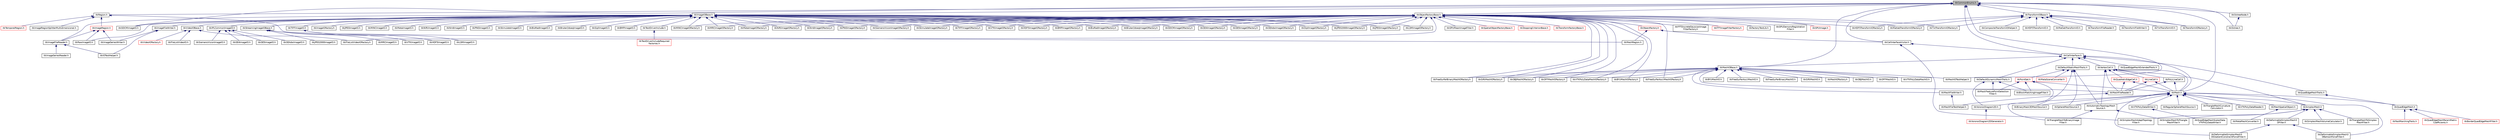 digraph "itkCommonEnums.h"
{
 // LATEX_PDF_SIZE
  edge [fontname="Helvetica",fontsize="10",labelfontname="Helvetica",labelfontsize="10"];
  node [fontname="Helvetica",fontsize="10",shape=record];
  Node1 [label="itkCommonEnums.h",height=0.2,width=0.4,color="black", fillcolor="grey75", style="filled", fontcolor="black",tooltip=" "];
  Node1 -> Node2 [dir="back",color="midnightblue",fontsize="10",style="solid",fontname="Helvetica"];
  Node2 [label="itkCellInterface.h",height=0.2,width=0.4,color="black", fillcolor="white", style="filled",URL="$itkCellInterface_8h.html",tooltip=" "];
  Node2 -> Node3 [dir="back",color="midnightblue",fontsize="10",style="solid",fontname="Helvetica"];
  Node3 [label="itkDefaultDynamicMeshTraits.h",height=0.2,width=0.4,color="black", fillcolor="white", style="filled",URL="$itkDefaultDynamicMeshTraits_8h.html",tooltip=" "];
  Node3 -> Node4 [dir="back",color="midnightblue",fontsize="10",style="solid",fontname="Helvetica"];
  Node4 [label="itkBlockMatchingImageFilter.h",height=0.2,width=0.4,color="black", fillcolor="white", style="filled",URL="$itkBlockMatchingImageFilter_8h.html",tooltip=" "];
  Node3 -> Node5 [dir="back",color="midnightblue",fontsize="10",style="solid",fontname="Helvetica"];
  Node5 [label="itkMaskFeaturePointSelection\lFilter.h",height=0.2,width=0.4,color="black", fillcolor="white", style="filled",URL="$itkMaskFeaturePointSelectionFilter_8h.html",tooltip=" "];
  Node3 -> Node6 [dir="back",color="midnightblue",fontsize="10",style="solid",fontname="Helvetica"];
  Node6 [label="itkVoronoiDiagram2D.h",height=0.2,width=0.4,color="black", fillcolor="white", style="filled",URL="$itkVoronoiDiagram2D_8h.html",tooltip=" "];
  Node6 -> Node7 [dir="back",color="midnightblue",fontsize="10",style="solid",fontname="Helvetica"];
  Node7 [label="itkVoronoiDiagram2DGenerator.h",height=0.2,width=0.4,color="red", fillcolor="white", style="filled",URL="$itkVoronoiDiagram2DGenerator_8h.html",tooltip=" "];
  Node2 -> Node12 [dir="back",color="midnightblue",fontsize="10",style="solid",fontname="Helvetica"];
  Node12 [label="itkDefaultStaticMeshTraits.h",height=0.2,width=0.4,color="black", fillcolor="white", style="filled",URL="$itkDefaultStaticMeshTraits_8h.html",tooltip=" "];
  Node12 -> Node13 [dir="back",color="midnightblue",fontsize="10",style="solid",fontname="Helvetica"];
  Node13 [label="itkAutomaticTopologyMesh\lSource.h",height=0.2,width=0.4,color="black", fillcolor="white", style="filled",URL="$itkAutomaticTopologyMeshSource_8h.html",tooltip=" "];
  Node13 -> Node14 [dir="back",color="midnightblue",fontsize="10",style="solid",fontname="Helvetica"];
  Node14 [label="itkSimplexMeshToTriangle\lMeshFilter.h",height=0.2,width=0.4,color="black", fillcolor="white", style="filled",URL="$itkSimplexMeshToTriangleMeshFilter_8h.html",tooltip=" "];
  Node13 -> Node15 [dir="back",color="midnightblue",fontsize="10",style="solid",fontname="Helvetica"];
  Node15 [label="itkTriangleMeshToBinaryImage\lFilter.h",height=0.2,width=0.4,color="black", fillcolor="white", style="filled",URL="$itkTriangleMeshToBinaryImageFilter_8h.html",tooltip=" "];
  Node12 -> Node16 [dir="back",color="midnightblue",fontsize="10",style="solid",fontname="Helvetica"];
  Node16 [label="itkBinaryMask3DMeshSource.h",height=0.2,width=0.4,color="black", fillcolor="white", style="filled",URL="$itkBinaryMask3DMeshSource_8h.html",tooltip=" "];
  Node12 -> Node17 [dir="back",color="midnightblue",fontsize="10",style="solid",fontname="Helvetica"];
  Node17 [label="itkMetaSceneConverter.h",height=0.2,width=0.4,color="red", fillcolor="white", style="filled",URL="$itkMetaSceneConverter_8h.html",tooltip=" "];
  Node12 -> Node20 [dir="back",color="midnightblue",fontsize="10",style="solid",fontname="Helvetica"];
  Node20 [label="itkPointSet.h",height=0.2,width=0.4,color="red", fillcolor="white", style="filled",URL="$itkPointSet_8h.html",tooltip=" "];
  Node20 -> Node4 [dir="back",color="midnightblue",fontsize="10",style="solid",fontname="Helvetica"];
  Node20 -> Node5 [dir="back",color="midnightblue",fontsize="10",style="solid",fontname="Helvetica"];
  Node20 -> Node51 [dir="back",color="midnightblue",fontsize="10",style="solid",fontname="Helvetica"];
  Node51 [label="itkMesh.h",height=0.2,width=0.4,color="black", fillcolor="white", style="filled",URL="$itkMesh_8h.html",tooltip=" "];
  Node51 -> Node13 [dir="back",color="midnightblue",fontsize="10",style="solid",fontname="Helvetica"];
  Node51 -> Node16 [dir="back",color="midnightblue",fontsize="10",style="solid",fontname="Helvetica"];
  Node51 -> Node52 [dir="back",color="midnightblue",fontsize="10",style="solid",fontname="Helvetica"];
  Node52 [label="itkDeformableSimplexMesh3\lDBalloonForceFilter.h",height=0.2,width=0.4,color="black", fillcolor="white", style="filled",URL="$itkDeformableSimplexMesh3DBalloonForceFilter_8h.html",tooltip=" "];
  Node51 -> Node53 [dir="back",color="midnightblue",fontsize="10",style="solid",fontname="Helvetica"];
  Node53 [label="itkDeformableSimplexMesh3\lDGradientConstraintForceFilter.h",height=0.2,width=0.4,color="black", fillcolor="white", style="filled",URL="$itkDeformableSimplexMesh3DGradientConstraintForceFilter_8h.html",tooltip=" "];
  Node51 -> Node54 [dir="back",color="midnightblue",fontsize="10",style="solid",fontname="Helvetica"];
  Node54 [label="itkMeshSpatialObject.h",height=0.2,width=0.4,color="black", fillcolor="white", style="filled",URL="$itkMeshSpatialObject_8h.html",tooltip=" "];
  Node54 -> Node55 [dir="back",color="midnightblue",fontsize="10",style="solid",fontname="Helvetica"];
  Node55 [label="itkMetaMeshConverter.h",height=0.2,width=0.4,color="black", fillcolor="white", style="filled",URL="$itkMetaMeshConverter_8h.html",tooltip=" "];
  Node51 -> Node56 [dir="back",color="midnightblue",fontsize="10",style="solid",fontname="Helvetica"];
  Node56 [label="itkQuadEdgeMesh.h",height=0.2,width=0.4,color="black", fillcolor="white", style="filled",URL="$itkQuadEdgeMesh_8h.html",tooltip=" "];
  Node56 -> Node57 [dir="back",color="midnightblue",fontsize="10",style="solid",fontname="Helvetica"];
  Node57 [label="itkBorderQuadEdgeMeshFilter.h",height=0.2,width=0.4,color="red", fillcolor="white", style="filled",URL="$itkBorderQuadEdgeMeshFilter_8h.html",tooltip=" "];
  Node56 -> Node59 [dir="back",color="midnightblue",fontsize="10",style="solid",fontname="Helvetica"];
  Node59 [label="itkFastMarchingTraits.h",height=0.2,width=0.4,color="red", fillcolor="white", style="filled",URL="$itkFastMarchingTraits_8h.html",tooltip=" "];
  Node56 -> Node70 [dir="back",color="midnightblue",fontsize="10",style="solid",fontname="Helvetica"];
  Node70 [label="itkQuadEdgeMeshParamMatrix\lCoefficients.h",height=0.2,width=0.4,color="red", fillcolor="white", style="filled",URL="$itkQuadEdgeMeshParamMatrixCoefficients_8h.html",tooltip=" "];
  Node51 -> Node79 [dir="back",color="midnightblue",fontsize="10",style="solid",fontname="Helvetica"];
  Node79 [label="itkRegularSphereMeshSource.h",height=0.2,width=0.4,color="black", fillcolor="white", style="filled",URL="$itkRegularSphereMeshSource_8h.html",tooltip=" "];
  Node51 -> Node80 [dir="back",color="midnightblue",fontsize="10",style="solid",fontname="Helvetica"];
  Node80 [label="itkSimplexMesh.h",height=0.2,width=0.4,color="black", fillcolor="white", style="filled",URL="$itkSimplexMesh_8h.html",tooltip=" "];
  Node80 -> Node81 [dir="back",color="midnightblue",fontsize="10",style="solid",fontname="Helvetica"];
  Node81 [label="itkDeformableSimplexMesh3\lDFilter.h",height=0.2,width=0.4,color="black", fillcolor="white", style="filled",URL="$itkDeformableSimplexMesh3DFilter_8h.html",tooltip=" "];
  Node81 -> Node52 [dir="back",color="midnightblue",fontsize="10",style="solid",fontname="Helvetica"];
  Node81 -> Node53 [dir="back",color="midnightblue",fontsize="10",style="solid",fontname="Helvetica"];
  Node80 -> Node82 [dir="back",color="midnightblue",fontsize="10",style="solid",fontname="Helvetica"];
  Node82 [label="itkSimplexMeshAdaptTopology\lFilter.h",height=0.2,width=0.4,color="black", fillcolor="white", style="filled",URL="$itkSimplexMeshAdaptTopologyFilter_8h.html",tooltip=" "];
  Node80 -> Node14 [dir="back",color="midnightblue",fontsize="10",style="solid",fontname="Helvetica"];
  Node80 -> Node83 [dir="back",color="midnightblue",fontsize="10",style="solid",fontname="Helvetica"];
  Node83 [label="itkSimplexMeshVolumeCalculator.h",height=0.2,width=0.4,color="black", fillcolor="white", style="filled",URL="$itkSimplexMeshVolumeCalculator_8h.html",tooltip=" "];
  Node80 -> Node84 [dir="back",color="midnightblue",fontsize="10",style="solid",fontname="Helvetica"];
  Node84 [label="itkTriangleMeshToSimplex\lMeshFilter.h",height=0.2,width=0.4,color="black", fillcolor="white", style="filled",URL="$itkTriangleMeshToSimplexMeshFilter_8h.html",tooltip=" "];
  Node51 -> Node85 [dir="back",color="midnightblue",fontsize="10",style="solid",fontname="Helvetica"];
  Node85 [label="itkSphereMeshSource.h",height=0.2,width=0.4,color="black", fillcolor="white", style="filled",URL="$itkSphereMeshSource_8h.html",tooltip=" "];
  Node51 -> Node86 [dir="back",color="midnightblue",fontsize="10",style="solid",fontname="Helvetica"];
  Node86 [label="itkTriangleMeshCurvature\lCalculator.h",height=0.2,width=0.4,color="black", fillcolor="white", style="filled",URL="$itkTriangleMeshCurvatureCalculator_8h.html",tooltip=" "];
  Node51 -> Node87 [dir="back",color="midnightblue",fontsize="10",style="solid",fontname="Helvetica"];
  Node87 [label="itkVTKPolyDataReader.h",height=0.2,width=0.4,color="black", fillcolor="white", style="filled",URL="$itkVTKPolyDataReader_8h.html",tooltip=" "];
  Node51 -> Node88 [dir="back",color="midnightblue",fontsize="10",style="solid",fontname="Helvetica"];
  Node88 [label="itkVTKPolyDataWriter.h",height=0.2,width=0.4,color="black", fillcolor="white", style="filled",URL="$itkVTKPolyDataWriter_8h.html",tooltip=" "];
  Node88 -> Node89 [dir="back",color="midnightblue",fontsize="10",style="solid",fontname="Helvetica"];
  Node89 [label="itkQuadEdgeMeshScalarData\lVTKPolyDataWriter.h",height=0.2,width=0.4,color="black", fillcolor="white", style="filled",URL="$itkQuadEdgeMeshScalarDataVTKPolyDataWriter_8h.html",tooltip=" "];
  Node51 -> Node6 [dir="back",color="midnightblue",fontsize="10",style="solid",fontname="Helvetica"];
  Node20 -> Node15 [dir="back",color="midnightblue",fontsize="10",style="solid",fontname="Helvetica"];
  Node12 -> Node85 [dir="back",color="midnightblue",fontsize="10",style="solid",fontname="Helvetica"];
  Node2 -> Node51 [dir="back",color="midnightblue",fontsize="10",style="solid",fontname="Helvetica"];
  Node2 -> Node99 [dir="back",color="midnightblue",fontsize="10",style="solid",fontname="Helvetica"];
  Node99 [label="itkMeshIOBase.h",height=0.2,width=0.4,color="black", fillcolor="white", style="filled",URL="$itkMeshIOBase_8h.html",tooltip=" "];
  Node99 -> Node100 [dir="back",color="midnightblue",fontsize="10",style="solid",fontname="Helvetica"];
  Node100 [label="itkBYUMeshIO.h",height=0.2,width=0.4,color="black", fillcolor="white", style="filled",URL="$itkBYUMeshIO_8h.html",tooltip=" "];
  Node99 -> Node101 [dir="back",color="midnightblue",fontsize="10",style="solid",fontname="Helvetica"];
  Node101 [label="itkBYUMeshIOFactory.h",height=0.2,width=0.4,color="black", fillcolor="white", style="filled",URL="$itkBYUMeshIOFactory_8h.html",tooltip=" "];
  Node99 -> Node102 [dir="back",color="midnightblue",fontsize="10",style="solid",fontname="Helvetica"];
  Node102 [label="itkFreeSurferAsciiMeshIO.h",height=0.2,width=0.4,color="black", fillcolor="white", style="filled",URL="$itkFreeSurferAsciiMeshIO_8h.html",tooltip=" "];
  Node99 -> Node103 [dir="back",color="midnightblue",fontsize="10",style="solid",fontname="Helvetica"];
  Node103 [label="itkFreeSurferAsciiMeshIOFactory.h",height=0.2,width=0.4,color="black", fillcolor="white", style="filled",URL="$itkFreeSurferAsciiMeshIOFactory_8h.html",tooltip=" "];
  Node99 -> Node104 [dir="back",color="midnightblue",fontsize="10",style="solid",fontname="Helvetica"];
  Node104 [label="itkFreeSurferBinaryMeshIO.h",height=0.2,width=0.4,color="black", fillcolor="white", style="filled",URL="$itkFreeSurferBinaryMeshIO_8h.html",tooltip=" "];
  Node99 -> Node105 [dir="back",color="midnightblue",fontsize="10",style="solid",fontname="Helvetica"];
  Node105 [label="itkFreeSurferBinaryMeshIOFactory.h",height=0.2,width=0.4,color="black", fillcolor="white", style="filled",URL="$itkFreeSurferBinaryMeshIOFactory_8h.html",tooltip=" "];
  Node99 -> Node106 [dir="back",color="midnightblue",fontsize="10",style="solid",fontname="Helvetica"];
  Node106 [label="itkGiftiMeshIO.h",height=0.2,width=0.4,color="black", fillcolor="white", style="filled",URL="$itkGiftiMeshIO_8h.html",tooltip=" "];
  Node99 -> Node107 [dir="back",color="midnightblue",fontsize="10",style="solid",fontname="Helvetica"];
  Node107 [label="itkGiftiMeshIOFactory.h",height=0.2,width=0.4,color="black", fillcolor="white", style="filled",URL="$itkGiftiMeshIOFactory_8h.html",tooltip=" "];
  Node99 -> Node108 [dir="back",color="midnightblue",fontsize="10",style="solid",fontname="Helvetica"];
  Node108 [label="itkMeshFileReader.h",height=0.2,width=0.4,color="black", fillcolor="white", style="filled",URL="$itkMeshFileReader_8h.html",tooltip=" "];
  Node108 -> Node109 [dir="back",color="midnightblue",fontsize="10",style="solid",fontname="Helvetica"];
  Node109 [label="itkMeshFileTestHelper.h",height=0.2,width=0.4,color="black", fillcolor="white", style="filled",URL="$itkMeshFileTestHelper_8h.html",tooltip=" "];
  Node99 -> Node110 [dir="back",color="midnightblue",fontsize="10",style="solid",fontname="Helvetica"];
  Node110 [label="itkMeshFileWriter.h",height=0.2,width=0.4,color="black", fillcolor="white", style="filled",URL="$itkMeshFileWriter_8h.html",tooltip=" "];
  Node110 -> Node109 [dir="back",color="midnightblue",fontsize="10",style="solid",fontname="Helvetica"];
  Node99 -> Node111 [dir="back",color="midnightblue",fontsize="10",style="solid",fontname="Helvetica"];
  Node111 [label="itkMeshIOFactory.h",height=0.2,width=0.4,color="black", fillcolor="white", style="filled",URL="$itkMeshIOFactory_8h.html",tooltip=" "];
  Node99 -> Node112 [dir="back",color="midnightblue",fontsize="10",style="solid",fontname="Helvetica"];
  Node112 [label="itkMeshIOTestHelper.h",height=0.2,width=0.4,color="black", fillcolor="white", style="filled",URL="$itkMeshIOTestHelper_8h.html",tooltip=" "];
  Node99 -> Node113 [dir="back",color="midnightblue",fontsize="10",style="solid",fontname="Helvetica"];
  Node113 [label="itkOBJMeshIO.h",height=0.2,width=0.4,color="black", fillcolor="white", style="filled",URL="$itkOBJMeshIO_8h.html",tooltip=" "];
  Node99 -> Node114 [dir="back",color="midnightblue",fontsize="10",style="solid",fontname="Helvetica"];
  Node114 [label="itkOBJMeshIOFactory.h",height=0.2,width=0.4,color="black", fillcolor="white", style="filled",URL="$itkOBJMeshIOFactory_8h.html",tooltip=" "];
  Node99 -> Node115 [dir="back",color="midnightblue",fontsize="10",style="solid",fontname="Helvetica"];
  Node115 [label="itkOFFMeshIO.h",height=0.2,width=0.4,color="black", fillcolor="white", style="filled",URL="$itkOFFMeshIO_8h.html",tooltip=" "];
  Node99 -> Node116 [dir="back",color="midnightblue",fontsize="10",style="solid",fontname="Helvetica"];
  Node116 [label="itkOFFMeshIOFactory.h",height=0.2,width=0.4,color="black", fillcolor="white", style="filled",URL="$itkOFFMeshIOFactory_8h.html",tooltip=" "];
  Node99 -> Node117 [dir="back",color="midnightblue",fontsize="10",style="solid",fontname="Helvetica"];
  Node117 [label="itkVTKPolyDataMeshIO.h",height=0.2,width=0.4,color="black", fillcolor="white", style="filled",URL="$itkVTKPolyDataMeshIO_8h.html",tooltip=" "];
  Node99 -> Node118 [dir="back",color="midnightblue",fontsize="10",style="solid",fontname="Helvetica"];
  Node118 [label="itkVTKPolyDataMeshIOFactory.h",height=0.2,width=0.4,color="black", fillcolor="white", style="filled",URL="$itkVTKPolyDataMeshIOFactory_8h.html",tooltip=" "];
  Node2 -> Node119 [dir="back",color="midnightblue",fontsize="10",style="solid",fontname="Helvetica"];
  Node119 [label="itkQuadEdgeMeshExtendedTraits.h",height=0.2,width=0.4,color="black", fillcolor="white", style="filled",URL="$itkQuadEdgeMeshExtendedTraits_8h.html",tooltip=" "];
  Node2 -> Node120 [dir="back",color="midnightblue",fontsize="10",style="solid",fontname="Helvetica"];
  Node120 [label="itkQuadEdgeMeshTraits.h",height=0.2,width=0.4,color="black", fillcolor="white", style="filled",URL="$itkQuadEdgeMeshTraits_8h.html",tooltip=" "];
  Node120 -> Node56 [dir="back",color="midnightblue",fontsize="10",style="solid",fontname="Helvetica"];
  Node2 -> Node121 [dir="back",color="midnightblue",fontsize="10",style="solid",fontname="Helvetica"];
  Node121 [label="itkVertexCell.h",height=0.2,width=0.4,color="black", fillcolor="white", style="filled",URL="$itkVertexCell_8h.html",tooltip=" "];
  Node121 -> Node13 [dir="back",color="midnightblue",fontsize="10",style="solid",fontname="Helvetica"];
  Node121 -> Node122 [dir="back",color="midnightblue",fontsize="10",style="solid",fontname="Helvetica"];
  Node122 [label="itkLineCell.h",height=0.2,width=0.4,color="red", fillcolor="white", style="filled",URL="$itkLineCell_8h.html",tooltip=" "];
  Node122 -> Node51 [dir="back",color="midnightblue",fontsize="10",style="solid",fontname="Helvetica"];
  Node122 -> Node108 [dir="back",color="midnightblue",fontsize="10",style="solid",fontname="Helvetica"];
  Node121 -> Node51 [dir="back",color="midnightblue",fontsize="10",style="solid",fontname="Helvetica"];
  Node121 -> Node108 [dir="back",color="midnightblue",fontsize="10",style="solid",fontname="Helvetica"];
  Node121 -> Node135 [dir="back",color="midnightblue",fontsize="10",style="solid",fontname="Helvetica"];
  Node135 [label="itkPolyLineCell.h",height=0.2,width=0.4,color="black", fillcolor="white", style="filled",URL="$itkPolyLineCell_8h.html",tooltip=" "];
  Node135 -> Node51 [dir="back",color="midnightblue",fontsize="10",style="solid",fontname="Helvetica"];
  Node135 -> Node108 [dir="back",color="midnightblue",fontsize="10",style="solid",fontname="Helvetica"];
  Node121 -> Node136 [dir="back",color="midnightblue",fontsize="10",style="solid",fontname="Helvetica"];
  Node136 [label="itkQuadraticEdgeCell.h",height=0.2,width=0.4,color="red", fillcolor="white", style="filled",URL="$itkQuadraticEdgeCell_8h.html",tooltip=" "];
  Node136 -> Node51 [dir="back",color="midnightblue",fontsize="10",style="solid",fontname="Helvetica"];
  Node136 -> Node108 [dir="back",color="midnightblue",fontsize="10",style="solid",fontname="Helvetica"];
  Node121 -> Node80 [dir="back",color="midnightblue",fontsize="10",style="solid",fontname="Helvetica"];
  Node1 -> Node138 [dir="back",color="midnightblue",fontsize="10",style="solid",fontname="Helvetica"];
  Node138 [label="itkCellInterfaceVisitor.h",height=0.2,width=0.4,color="black", fillcolor="white", style="filled",URL="$itkCellInterfaceVisitor_8h.html",tooltip=" "];
  Node138 -> Node2 [dir="back",color="midnightblue",fontsize="10",style="solid",fontname="Helvetica"];
  Node138 -> Node82 [dir="back",color="midnightblue",fontsize="10",style="solid",fontname="Helvetica"];
  Node1 -> Node139 [dir="back",color="midnightblue",fontsize="10",style="solid",fontname="Helvetica"];
  Node139 [label="itkGDCMImageIO.h",height=0.2,width=0.4,color="black", fillcolor="white", style="filled",URL="$itkGDCMImageIO_8h.html",tooltip=" "];
  Node1 -> Node140 [dir="back",color="midnightblue",fontsize="10",style="solid",fontname="Helvetica"];
  Node140 [label="itkImageIOBase.h",height=0.2,width=0.4,color="black", fillcolor="white", style="filled",URL="$itkImageIOBase_8h.html",tooltip=" "];
  Node140 -> Node141 [dir="back",color="midnightblue",fontsize="10",style="solid",fontname="Helvetica"];
  Node141 [label="itkBMPImageIO.h",height=0.2,width=0.4,color="black", fillcolor="white", style="filled",URL="$itkBMPImageIO_8h.html",tooltip=" "];
  Node140 -> Node142 [dir="back",color="midnightblue",fontsize="10",style="solid",fontname="Helvetica"];
  Node142 [label="itkBMPImageIOFactory.h",height=0.2,width=0.4,color="black", fillcolor="white", style="filled",URL="$itkBMPImageIOFactory_8h.html",tooltip=" "];
  Node140 -> Node143 [dir="back",color="midnightblue",fontsize="10",style="solid",fontname="Helvetica"];
  Node143 [label="itkBioRadImageIO.h",height=0.2,width=0.4,color="black", fillcolor="white", style="filled",URL="$itkBioRadImageIO_8h.html",tooltip=" "];
  Node140 -> Node144 [dir="back",color="midnightblue",fontsize="10",style="solid",fontname="Helvetica"];
  Node144 [label="itkBioRadImageIOFactory.h",height=0.2,width=0.4,color="black", fillcolor="white", style="filled",URL="$itkBioRadImageIOFactory_8h.html",tooltip=" "];
  Node140 -> Node145 [dir="back",color="midnightblue",fontsize="10",style="solid",fontname="Helvetica"];
  Node145 [label="itkBruker2dseqImageIO.h",height=0.2,width=0.4,color="black", fillcolor="white", style="filled",URL="$itkBruker2dseqImageIO_8h.html",tooltip=" "];
  Node140 -> Node146 [dir="back",color="midnightblue",fontsize="10",style="solid",fontname="Helvetica"];
  Node146 [label="itkBruker2dseqImageIOFactory.h",height=0.2,width=0.4,color="black", fillcolor="white", style="filled",URL="$itkBruker2dseqImageIOFactory_8h.html",tooltip=" "];
  Node140 -> Node139 [dir="back",color="midnightblue",fontsize="10",style="solid",fontname="Helvetica"];
  Node140 -> Node147 [dir="back",color="midnightblue",fontsize="10",style="solid",fontname="Helvetica"];
  Node147 [label="itkGDCMImageIOFactory.h",height=0.2,width=0.4,color="black", fillcolor="white", style="filled",URL="$itkGDCMImageIOFactory_8h.html",tooltip=" "];
  Node140 -> Node148 [dir="back",color="midnightblue",fontsize="10",style="solid",fontname="Helvetica"];
  Node148 [label="itkGE4ImageIOFactory.h",height=0.2,width=0.4,color="black", fillcolor="white", style="filled",URL="$itkGE4ImageIOFactory_8h.html",tooltip=" "];
  Node140 -> Node149 [dir="back",color="midnightblue",fontsize="10",style="solid",fontname="Helvetica"];
  Node149 [label="itkGE5ImageIOFactory.h",height=0.2,width=0.4,color="black", fillcolor="white", style="filled",URL="$itkGE5ImageIOFactory_8h.html",tooltip=" "];
  Node140 -> Node150 [dir="back",color="midnightblue",fontsize="10",style="solid",fontname="Helvetica"];
  Node150 [label="itkGEAdwImageIOFactory.h",height=0.2,width=0.4,color="black", fillcolor="white", style="filled",URL="$itkGEAdwImageIOFactory_8h.html",tooltip=" "];
  Node140 -> Node151 [dir="back",color="midnightblue",fontsize="10",style="solid",fontname="Helvetica"];
  Node151 [label="itkGiplImageIO.h",height=0.2,width=0.4,color="black", fillcolor="white", style="filled",URL="$itkGiplImageIO_8h.html",tooltip=" "];
  Node140 -> Node152 [dir="back",color="midnightblue",fontsize="10",style="solid",fontname="Helvetica"];
  Node152 [label="itkGiplImageIOFactory.h",height=0.2,width=0.4,color="black", fillcolor="white", style="filled",URL="$itkGiplImageIOFactory_8h.html",tooltip=" "];
  Node140 -> Node153 [dir="back",color="midnightblue",fontsize="10",style="solid",fontname="Helvetica"];
  Node153 [label="itkHDF5ImageIOFactory.h",height=0.2,width=0.4,color="black", fillcolor="white", style="filled",URL="$itkHDF5ImageIOFactory_8h.html",tooltip=" "];
  Node140 -> Node154 [dir="back",color="midnightblue",fontsize="10",style="solid",fontname="Helvetica"];
  Node154 [label="itkIPLCommonImageIO.h",height=0.2,width=0.4,color="black", fillcolor="white", style="filled",URL="$itkIPLCommonImageIO_8h.html",tooltip="This file was written as a modification to the itkMetaImageIO as a new method for reading in files fr..."];
  Node154 -> Node155 [dir="back",color="midnightblue",fontsize="10",style="solid",fontname="Helvetica"];
  Node155 [label="itkGE4ImageIO.h",height=0.2,width=0.4,color="black", fillcolor="white", style="filled",URL="$itkGE4ImageIO_8h.html",tooltip="This file was written as a modification to the itkMetaImageIO as a new method for reading in files fr..."];
  Node154 -> Node156 [dir="back",color="midnightblue",fontsize="10",style="solid",fontname="Helvetica"];
  Node156 [label="itkGE5ImageIO.h",height=0.2,width=0.4,color="black", fillcolor="white", style="filled",URL="$itkGE5ImageIO_8h.html",tooltip="This file was written as a modification to the itkMetaImageIO as a new method for reading in files fr..."];
  Node154 -> Node157 [dir="back",color="midnightblue",fontsize="10",style="solid",fontname="Helvetica"];
  Node157 [label="itkGEAdwImageIO.h",height=0.2,width=0.4,color="black", fillcolor="white", style="filled",URL="$itkGEAdwImageIO_8h.html",tooltip="This file was written as a modification to the itkMetaImageIO as a new method for reading in files fr..."];
  Node154 -> Node158 [dir="back",color="midnightblue",fontsize="10",style="solid",fontname="Helvetica"];
  Node158 [label="itkSiemensVisionImageIO.h",height=0.2,width=0.4,color="black", fillcolor="white", style="filled",URL="$itkSiemensVisionImageIO_8h.html",tooltip="This file was written as a modification to the itkMetaImageIO as a new method for reading in files fr..."];
  Node140 -> Node159 [dir="back",color="midnightblue",fontsize="10",style="solid",fontname="Helvetica"];
  Node159 [label="itkImageFileReader.h",height=0.2,width=0.4,color="black", fillcolor="white", style="filled",URL="$itkImageFileReader_8h.html",tooltip=" "];
  Node159 -> Node160 [dir="back",color="midnightblue",fontsize="10",style="solid",fontname="Helvetica"];
  Node160 [label="itkIOTestHelper.h",height=0.2,width=0.4,color="black", fillcolor="white", style="filled",URL="$itkIOTestHelper_8h.html",tooltip=" "];
  Node159 -> Node161 [dir="back",color="midnightblue",fontsize="10",style="solid",fontname="Helvetica"];
  Node161 [label="itkImageSeriesReader.h",height=0.2,width=0.4,color="black", fillcolor="white", style="filled",URL="$itkImageSeriesReader_8h.html",tooltip=" "];
  Node140 -> Node162 [dir="back",color="midnightblue",fontsize="10",style="solid",fontname="Helvetica"];
  Node162 [label="itkImageFileWriter.h",height=0.2,width=0.4,color="black", fillcolor="white", style="filled",URL="$itkImageFileWriter_8h.html",tooltip=" "];
  Node162 -> Node160 [dir="back",color="midnightblue",fontsize="10",style="solid",fontname="Helvetica"];
  Node162 -> Node163 [dir="back",color="midnightblue",fontsize="10",style="solid",fontname="Helvetica"];
  Node163 [label="itkImageSeriesWriter.h",height=0.2,width=0.4,color="black", fillcolor="white", style="filled",URL="$itkImageSeriesWriter_8h.html",tooltip=" "];
  Node140 -> Node164 [dir="back",color="midnightblue",fontsize="10",style="solid",fontname="Helvetica"];
  Node164 [label="itkImageIOFactory.h",height=0.2,width=0.4,color="black", fillcolor="white", style="filled",URL="$itkImageIOFactory_8h.html",tooltip=" "];
  Node140 -> Node165 [dir="back",color="midnightblue",fontsize="10",style="solid",fontname="Helvetica"];
  Node165 [label="itkJPEG2000ImageIOFactory.h",height=0.2,width=0.4,color="black", fillcolor="white", style="filled",URL="$itkJPEG2000ImageIOFactory_8h.html",tooltip=" "];
  Node140 -> Node166 [dir="back",color="midnightblue",fontsize="10",style="solid",fontname="Helvetica"];
  Node166 [label="itkJPEGImageIO.h",height=0.2,width=0.4,color="black", fillcolor="white", style="filled",URL="$itkJPEGImageIO_8h.html",tooltip=" "];
  Node140 -> Node167 [dir="back",color="midnightblue",fontsize="10",style="solid",fontname="Helvetica"];
  Node167 [label="itkJPEGImageIOFactory.h",height=0.2,width=0.4,color="black", fillcolor="white", style="filled",URL="$itkJPEGImageIOFactory_8h.html",tooltip=" "];
  Node140 -> Node168 [dir="back",color="midnightblue",fontsize="10",style="solid",fontname="Helvetica"];
  Node168 [label="itkLSMImageIOFactory.h",height=0.2,width=0.4,color="black", fillcolor="white", style="filled",URL="$itkLSMImageIOFactory_8h.html",tooltip=" "];
  Node140 -> Node169 [dir="back",color="midnightblue",fontsize="10",style="solid",fontname="Helvetica"];
  Node169 [label="itkMINCImageIO.h",height=0.2,width=0.4,color="black", fillcolor="white", style="filled",URL="$itkMINCImageIO_8h.html",tooltip=" "];
  Node140 -> Node170 [dir="back",color="midnightblue",fontsize="10",style="solid",fontname="Helvetica"];
  Node170 [label="itkMINCImageIOFactory.h",height=0.2,width=0.4,color="black", fillcolor="white", style="filled",URL="$itkMINCImageIOFactory_8h.html",tooltip=" "];
  Node140 -> Node171 [dir="back",color="midnightblue",fontsize="10",style="solid",fontname="Helvetica"];
  Node171 [label="itkMRCImageIOFactory.h",height=0.2,width=0.4,color="black", fillcolor="white", style="filled",URL="$itkMRCImageIOFactory_8h.html",tooltip=" "];
  Node140 -> Node172 [dir="back",color="midnightblue",fontsize="10",style="solid",fontname="Helvetica"];
  Node172 [label="itkMetaImageIO.h",height=0.2,width=0.4,color="black", fillcolor="white", style="filled",URL="$itkMetaImageIO_8h.html",tooltip=" "];
  Node140 -> Node173 [dir="back",color="midnightblue",fontsize="10",style="solid",fontname="Helvetica"];
  Node173 [label="itkMetaImageIOFactory.h",height=0.2,width=0.4,color="black", fillcolor="white", style="filled",URL="$itkMetaImageIOFactory_8h.html",tooltip=" "];
  Node140 -> Node174 [dir="back",color="midnightblue",fontsize="10",style="solid",fontname="Helvetica"];
  Node174 [label="itkNiftiImageIO.h",height=0.2,width=0.4,color="black", fillcolor="white", style="filled",URL="$itkNiftiImageIO_8h.html",tooltip=" "];
  Node140 -> Node175 [dir="back",color="midnightblue",fontsize="10",style="solid",fontname="Helvetica"];
  Node175 [label="itkNiftiImageIOFactory.h",height=0.2,width=0.4,color="black", fillcolor="white", style="filled",URL="$itkNiftiImageIOFactory_8h.html",tooltip=" "];
  Node140 -> Node176 [dir="back",color="midnightblue",fontsize="10",style="solid",fontname="Helvetica"];
  Node176 [label="itkNrrdImageIO.h",height=0.2,width=0.4,color="black", fillcolor="white", style="filled",URL="$itkNrrdImageIO_8h.html",tooltip=" "];
  Node140 -> Node177 [dir="back",color="midnightblue",fontsize="10",style="solid",fontname="Helvetica"];
  Node177 [label="itkNrrdImageIOFactory.h",height=0.2,width=0.4,color="black", fillcolor="white", style="filled",URL="$itkNrrdImageIOFactory_8h.html",tooltip=" "];
  Node140 -> Node178 [dir="back",color="midnightblue",fontsize="10",style="solid",fontname="Helvetica"];
  Node178 [label="itkPNGImageIO.h",height=0.2,width=0.4,color="black", fillcolor="white", style="filled",URL="$itkPNGImageIO_8h.html",tooltip=" "];
  Node140 -> Node179 [dir="back",color="midnightblue",fontsize="10",style="solid",fontname="Helvetica"];
  Node179 [label="itkPNGImageIOFactory.h",height=0.2,width=0.4,color="black", fillcolor="white", style="filled",URL="$itkPNGImageIOFactory_8h.html",tooltip=" "];
  Node140 -> Node180 [dir="back",color="midnightblue",fontsize="10",style="solid",fontname="Helvetica"];
  Node180 [label="itkRawImageIO.h",height=0.2,width=0.4,color="black", fillcolor="white", style="filled",URL="$itkRawImageIO_8h.html",tooltip=" "];
  Node140 -> Node181 [dir="back",color="midnightblue",fontsize="10",style="solid",fontname="Helvetica"];
  Node181 [label="itkSiemensVisionImageIOFactory.h",height=0.2,width=0.4,color="black", fillcolor="white", style="filled",URL="$itkSiemensVisionImageIOFactory_8h.html",tooltip=" "];
  Node140 -> Node182 [dir="back",color="midnightblue",fontsize="10",style="solid",fontname="Helvetica"];
  Node182 [label="itkStimulateImageIO.h",height=0.2,width=0.4,color="black", fillcolor="white", style="filled",URL="$itkStimulateImageIO_8h.html",tooltip=" "];
  Node140 -> Node183 [dir="back",color="midnightblue",fontsize="10",style="solid",fontname="Helvetica"];
  Node183 [label="itkStimulateImageIOFactory.h",height=0.2,width=0.4,color="black", fillcolor="white", style="filled",URL="$itkStimulateImageIOFactory_8h.html",tooltip=" "];
  Node140 -> Node184 [dir="back",color="midnightblue",fontsize="10",style="solid",fontname="Helvetica"];
  Node184 [label="itkStreamingImageIOBase.h",height=0.2,width=0.4,color="black", fillcolor="white", style="filled",URL="$itkStreamingImageIOBase_8h.html",tooltip=" "];
  Node184 -> Node185 [dir="back",color="midnightblue",fontsize="10",style="solid",fontname="Helvetica"];
  Node185 [label="itkHDF5ImageIO.h",height=0.2,width=0.4,color="black", fillcolor="white", style="filled",URL="$itkHDF5ImageIO_8h.html",tooltip=" "];
  Node184 -> Node186 [dir="back",color="midnightblue",fontsize="10",style="solid",fontname="Helvetica"];
  Node186 [label="itkJPEG2000ImageIO.h",height=0.2,width=0.4,color="black", fillcolor="white", style="filled",URL="$itkJPEG2000ImageIO_8h.html",tooltip=" "];
  Node184 -> Node187 [dir="back",color="midnightblue",fontsize="10",style="solid",fontname="Helvetica"];
  Node187 [label="itkMRCImageIO.h",height=0.2,width=0.4,color="black", fillcolor="white", style="filled",URL="$itkMRCImageIO_8h.html",tooltip=" "];
  Node184 -> Node188 [dir="back",color="midnightblue",fontsize="10",style="solid",fontname="Helvetica"];
  Node188 [label="itkVTKImageIO.h",height=0.2,width=0.4,color="black", fillcolor="white", style="filled",URL="$itkVTKImageIO_8h.html",tooltip=" "];
  Node140 -> Node189 [dir="back",color="midnightblue",fontsize="10",style="solid",fontname="Helvetica"];
  Node189 [label="itkTIFFImageIO.h",height=0.2,width=0.4,color="black", fillcolor="white", style="filled",URL="$itkTIFFImageIO_8h.html",tooltip=" "];
  Node189 -> Node190 [dir="back",color="midnightblue",fontsize="10",style="solid",fontname="Helvetica"];
  Node190 [label="itkLSMImageIO.h",height=0.2,width=0.4,color="black", fillcolor="white", style="filled",URL="$itkLSMImageIO_8h.html",tooltip=" "];
  Node140 -> Node191 [dir="back",color="midnightblue",fontsize="10",style="solid",fontname="Helvetica"];
  Node191 [label="itkTIFFImageIOFactory.h",height=0.2,width=0.4,color="black", fillcolor="white", style="filled",URL="$itkTIFFImageIOFactory_8h.html",tooltip=" "];
  Node140 -> Node192 [dir="back",color="midnightblue",fontsize="10",style="solid",fontname="Helvetica"];
  Node192 [label="itkTestDriverInclude.h",height=0.2,width=0.4,color="black", fillcolor="white", style="filled",URL="$itkTestDriverInclude_8h.html",tooltip=" "];
  Node192 -> Node193 [dir="back",color="midnightblue",fontsize="10",style="solid",fontname="Helvetica"];
  Node193 [label="itkTestDriverIncludeRequired\lFactories.h",height=0.2,width=0.4,color="red", fillcolor="white", style="filled",URL="$itkTestDriverIncludeRequiredFactories_8h.html",tooltip=" "];
  Node140 -> Node195 [dir="back",color="midnightblue",fontsize="10",style="solid",fontname="Helvetica"];
  Node195 [label="itkVTKImageIOFactory.h",height=0.2,width=0.4,color="black", fillcolor="white", style="filled",URL="$itkVTKImageIOFactory_8h.html",tooltip=" "];
  Node140 -> Node196 [dir="back",color="midnightblue",fontsize="10",style="solid",fontname="Helvetica"];
  Node196 [label="itkVideoIOBase.h",height=0.2,width=0.4,color="black", fillcolor="white", style="filled",URL="$itkVideoIOBase_8h.html",tooltip=" "];
  Node196 -> Node197 [dir="back",color="midnightblue",fontsize="10",style="solid",fontname="Helvetica"];
  Node197 [label="itkFileListVideoIO.h",height=0.2,width=0.4,color="black", fillcolor="white", style="filled",URL="$itkFileListVideoIO_8h.html",tooltip=" "];
  Node196 -> Node198 [dir="back",color="midnightblue",fontsize="10",style="solid",fontname="Helvetica"];
  Node198 [label="itkFileListVideoIOFactory.h",height=0.2,width=0.4,color="black", fillcolor="white", style="filled",URL="$itkFileListVideoIOFactory_8h.html",tooltip=" "];
  Node196 -> Node199 [dir="back",color="midnightblue",fontsize="10",style="solid",fontname="Helvetica"];
  Node199 [label="itkVideoIOFactory.h",height=0.2,width=0.4,color="red", fillcolor="white", style="filled",URL="$itkVideoIOFactory_8h.html",tooltip=" "];
  Node1 -> Node51 [dir="back",color="midnightblue",fontsize="10",style="solid",fontname="Helvetica"];
  Node1 -> Node99 [dir="back",color="midnightblue",fontsize="10",style="solid",fontname="Helvetica"];
  Node1 -> Node112 [dir="back",color="midnightblue",fontsize="10",style="solid",fontname="Helvetica"];
  Node1 -> Node202 [dir="back",color="midnightblue",fontsize="10",style="solid",fontname="Helvetica"];
  Node202 [label="itkObjectFactoryBase.h",height=0.2,width=0.4,color="black", fillcolor="white", style="filled",URL="$itkObjectFactoryBase_8h.html",tooltip=" "];
  Node202 -> Node142 [dir="back",color="midnightblue",fontsize="10",style="solid",fontname="Helvetica"];
  Node202 -> Node101 [dir="back",color="midnightblue",fontsize="10",style="solid",fontname="Helvetica"];
  Node202 -> Node144 [dir="back",color="midnightblue",fontsize="10",style="solid",fontname="Helvetica"];
  Node202 -> Node146 [dir="back",color="midnightblue",fontsize="10",style="solid",fontname="Helvetica"];
  Node202 -> Node203 [dir="back",color="midnightblue",fontsize="10",style="solid",fontname="Helvetica"];
  Node203 [label="itkFFTDiscreteGaussianImage\lFilterFactory.h",height=0.2,width=0.4,color="black", fillcolor="white", style="filled",URL="$itkFFTDiscreteGaussianImageFilterFactory_8h.html",tooltip=" "];
  Node202 -> Node204 [dir="back",color="midnightblue",fontsize="10",style="solid",fontname="Helvetica"];
  Node204 [label="itkFFTImageFilterFactory.h",height=0.2,width=0.4,color="red", fillcolor="white", style="filled",URL="$itkFFTImageFilterFactory_8h.html",tooltip=" "];
  Node202 -> Node221 [dir="back",color="midnightblue",fontsize="10",style="solid",fontname="Helvetica"];
  Node221 [label="itkFactoryTestLib.h",height=0.2,width=0.4,color="black", fillcolor="white", style="filled",URL="$itkFactoryTestLib_8h.html",tooltip=" "];
  Node202 -> Node198 [dir="back",color="midnightblue",fontsize="10",style="solid",fontname="Helvetica"];
  Node202 -> Node103 [dir="back",color="midnightblue",fontsize="10",style="solid",fontname="Helvetica"];
  Node202 -> Node105 [dir="back",color="midnightblue",fontsize="10",style="solid",fontname="Helvetica"];
  Node202 -> Node147 [dir="back",color="midnightblue",fontsize="10",style="solid",fontname="Helvetica"];
  Node202 -> Node148 [dir="back",color="midnightblue",fontsize="10",style="solid",fontname="Helvetica"];
  Node202 -> Node149 [dir="back",color="midnightblue",fontsize="10",style="solid",fontname="Helvetica"];
  Node202 -> Node150 [dir="back",color="midnightblue",fontsize="10",style="solid",fontname="Helvetica"];
  Node202 -> Node222 [dir="back",color="midnightblue",fontsize="10",style="solid",fontname="Helvetica"];
  Node222 [label="itkGPUDemonsRegistration\lFilter.h",height=0.2,width=0.4,color="black", fillcolor="white", style="filled",URL="$itkGPUDemonsRegistrationFilter_8h.html",tooltip=" "];
  Node202 -> Node223 [dir="back",color="midnightblue",fontsize="10",style="solid",fontname="Helvetica"];
  Node223 [label="itkGPUImage.h",height=0.2,width=0.4,color="red", fillcolor="white", style="filled",URL="$itkGPUImage_8h.html",tooltip=" "];
  Node202 -> Node244 [dir="back",color="midnightblue",fontsize="10",style="solid",fontname="Helvetica"];
  Node244 [label="itkGPUMeanImageFilter.h",height=0.2,width=0.4,color="black", fillcolor="white", style="filled",URL="$itkGPUMeanImageFilter_8h.html",tooltip=" "];
  Node202 -> Node107 [dir="back",color="midnightblue",fontsize="10",style="solid",fontname="Helvetica"];
  Node202 -> Node152 [dir="back",color="midnightblue",fontsize="10",style="solid",fontname="Helvetica"];
  Node202 -> Node153 [dir="back",color="midnightblue",fontsize="10",style="solid",fontname="Helvetica"];
  Node202 -> Node248 [dir="back",color="midnightblue",fontsize="10",style="solid",fontname="Helvetica"];
  Node248 [label="itkHDF5TransformIOFactory.h",height=0.2,width=0.4,color="black", fillcolor="white", style="filled",URL="$itkHDF5TransformIOFactory_8h.html",tooltip=" "];
  Node202 -> Node165 [dir="back",color="midnightblue",fontsize="10",style="solid",fontname="Helvetica"];
  Node202 -> Node167 [dir="back",color="midnightblue",fontsize="10",style="solid",fontname="Helvetica"];
  Node202 -> Node168 [dir="back",color="midnightblue",fontsize="10",style="solid",fontname="Helvetica"];
  Node202 -> Node170 [dir="back",color="midnightblue",fontsize="10",style="solid",fontname="Helvetica"];
  Node202 -> Node171 [dir="back",color="midnightblue",fontsize="10",style="solid",fontname="Helvetica"];
  Node202 -> Node249 [dir="back",color="midnightblue",fontsize="10",style="solid",fontname="Helvetica"];
  Node249 [label="itkMatlabTransformIOFactory.h",height=0.2,width=0.4,color="black", fillcolor="white", style="filled",URL="$itkMatlabTransformIOFactory_8h.html",tooltip=" "];
  Node202 -> Node173 [dir="back",color="midnightblue",fontsize="10",style="solid",fontname="Helvetica"];
  Node202 -> Node175 [dir="back",color="midnightblue",fontsize="10",style="solid",fontname="Helvetica"];
  Node202 -> Node177 [dir="back",color="midnightblue",fontsize="10",style="solid",fontname="Helvetica"];
  Node202 -> Node114 [dir="back",color="midnightblue",fontsize="10",style="solid",fontname="Helvetica"];
  Node202 -> Node116 [dir="back",color="midnightblue",fontsize="10",style="solid",fontname="Helvetica"];
  Node202 -> Node250 [dir="back",color="midnightblue",fontsize="10",style="solid",fontname="Helvetica"];
  Node250 [label="itkObjectFactory.h",height=0.2,width=0.4,color="red", fillcolor="white", style="filled",URL="$itkObjectFactory_8h.html",tooltip=" "];
  Node250 -> Node138 [dir="back",color="midnightblue",fontsize="10",style="solid",fontname="Helvetica"];
  Node250 -> Node1397 [dir="back",color="midnightblue",fontsize="10",style="solid",fontname="Helvetica"];
  Node1397 [label="itkMeshRegion.h",height=0.2,width=0.4,color="black", fillcolor="white", style="filled",URL="$itkMeshRegion_8h.html",tooltip=" "];
  Node202 -> Node179 [dir="back",color="midnightblue",fontsize="10",style="solid",fontname="Helvetica"];
  Node202 -> Node181 [dir="back",color="midnightblue",fontsize="10",style="solid",fontname="Helvetica"];
  Node202 -> Node1482 [dir="back",color="midnightblue",fontsize="10",style="solid",fontname="Helvetica"];
  Node1482 [label="itkSpatialObjectFactoryBase.h",height=0.2,width=0.4,color="red", fillcolor="white", style="filled",URL="$itkSpatialObjectFactoryBase_8h.html",tooltip=" "];
  Node202 -> Node183 [dir="back",color="midnightblue",fontsize="10",style="solid",fontname="Helvetica"];
  Node202 -> Node1484 [dir="back",color="midnightblue",fontsize="10",style="solid",fontname="Helvetica"];
  Node1484 [label="itkStoppingCriterionBase.h",height=0.2,width=0.4,color="red", fillcolor="white", style="filled",URL="$itkStoppingCriterionBase_8h.html",tooltip=" "];
  Node202 -> Node191 [dir="back",color="midnightblue",fontsize="10",style="solid",fontname="Helvetica"];
  Node202 -> Node1486 [dir="back",color="midnightblue",fontsize="10",style="solid",fontname="Helvetica"];
  Node1486 [label="itkTransformFactoryBase.h",height=0.2,width=0.4,color="red", fillcolor="white", style="filled",URL="$itkTransformFactoryBase_8h.html",tooltip=" "];
  Node202 -> Node1376 [dir="back",color="midnightblue",fontsize="10",style="solid",fontname="Helvetica"];
  Node1376 [label="itkTxtTransformIOFactory.h",height=0.2,width=0.4,color="black", fillcolor="white", style="filled",URL="$itkTxtTransformIOFactory_8h.html",tooltip=" "];
  Node202 -> Node195 [dir="back",color="midnightblue",fontsize="10",style="solid",fontname="Helvetica"];
  Node202 -> Node118 [dir="back",color="midnightblue",fontsize="10",style="solid",fontname="Helvetica"];
  Node1 -> Node1121 [dir="back",color="midnightblue",fontsize="10",style="solid",fontname="Helvetica"];
  Node1121 [label="itkOctree.h",height=0.2,width=0.4,color="black", fillcolor="white", style="filled",URL="$itkOctree_8h.html",tooltip=" "];
  Node1 -> Node1488 [dir="back",color="midnightblue",fontsize="10",style="solid",fontname="Helvetica"];
  Node1488 [label="itkOctreeNode.h",height=0.2,width=0.4,color="black", fillcolor="white", style="filled",URL="$itkOctreeNode_8h.html",tooltip=" "];
  Node1488 -> Node1121 [dir="back",color="midnightblue",fontsize="10",style="solid",fontname="Helvetica"];
  Node1 -> Node1489 [dir="back",color="midnightblue",fontsize="10",style="solid",fontname="Helvetica"];
  Node1489 [label="itkRegion.h",height=0.2,width=0.4,color="black", fillcolor="white", style="filled",URL="$itkRegion_8h.html",tooltip=" "];
  Node1489 -> Node1490 [dir="back",color="midnightblue",fontsize="10",style="solid",fontname="Helvetica"];
  Node1490 [label="itkImageRegion.h",height=0.2,width=0.4,color="red", fillcolor="white", style="filled",URL="$itkImageRegion_8h.html",tooltip=" "];
  Node1490 -> Node159 [dir="back",color="midnightblue",fontsize="10",style="solid",fontname="Helvetica"];
  Node1490 -> Node163 [dir="back",color="midnightblue",fontsize="10",style="solid",fontname="Helvetica"];
  Node1490 -> Node180 [dir="back",color="midnightblue",fontsize="10",style="solid",fontname="Helvetica"];
  Node1489 -> Node1354 [dir="back",color="midnightblue",fontsize="10",style="solid",fontname="Helvetica"];
  Node1354 [label="itkImageRegionSplitterMultidimensional.h",height=0.2,width=0.4,color="black", fillcolor="white", style="filled",URL="$itkImageRegionSplitterMultidimensional_8h.html",tooltip=" "];
  Node1489 -> Node1397 [dir="back",color="midnightblue",fontsize="10",style="solid",fontname="Helvetica"];
  Node1489 -> Node1500 [dir="back",color="midnightblue",fontsize="10",style="solid",fontname="Helvetica"];
  Node1500 [label="itkTemporalRegion.h",height=0.2,width=0.4,color="red", fillcolor="white", style="filled",URL="$itkTemporalRegion_8h.html",tooltip=" "];
  Node1 -> Node1368 [dir="back",color="midnightblue",fontsize="10",style="solid",fontname="Helvetica"];
  Node1368 [label="itkTransformIOBase.h",height=0.2,width=0.4,color="black", fillcolor="white", style="filled",URL="$itkTransformIOBase_8h.html",tooltip=" "];
  Node1368 -> Node1369 [dir="back",color="midnightblue",fontsize="10",style="solid",fontname="Helvetica"];
  Node1369 [label="itkCompositeTransformIOHelper.h",height=0.2,width=0.4,color="black", fillcolor="white", style="filled",URL="$itkCompositeTransformIOHelper_8h.html",tooltip=" "];
  Node1368 -> Node1370 [dir="back",color="midnightblue",fontsize="10",style="solid",fontname="Helvetica"];
  Node1370 [label="itkHDF5TransformIO.h",height=0.2,width=0.4,color="black", fillcolor="white", style="filled",URL="$itkHDF5TransformIO_8h.html",tooltip=" "];
  Node1368 -> Node248 [dir="back",color="midnightblue",fontsize="10",style="solid",fontname="Helvetica"];
  Node1368 -> Node1371 [dir="back",color="midnightblue",fontsize="10",style="solid",fontname="Helvetica"];
  Node1371 [label="itkMatlabTransformIO.h",height=0.2,width=0.4,color="black", fillcolor="white", style="filled",URL="$itkMatlabTransformIO_8h.html",tooltip=" "];
  Node1368 -> Node249 [dir="back",color="midnightblue",fontsize="10",style="solid",fontname="Helvetica"];
  Node1368 -> Node1372 [dir="back",color="midnightblue",fontsize="10",style="solid",fontname="Helvetica"];
  Node1372 [label="itkTransformFileReader.h",height=0.2,width=0.4,color="black", fillcolor="white", style="filled",URL="$itkTransformFileReader_8h.html",tooltip=" "];
  Node1368 -> Node1373 [dir="back",color="midnightblue",fontsize="10",style="solid",fontname="Helvetica"];
  Node1373 [label="itkTransformFileWriter.h",height=0.2,width=0.4,color="black", fillcolor="white", style="filled",URL="$itkTransformFileWriter_8h.html",tooltip=" "];
  Node1368 -> Node1374 [dir="back",color="midnightblue",fontsize="10",style="solid",fontname="Helvetica"];
  Node1374 [label="itkTransformIOFactory.h",height=0.2,width=0.4,color="black", fillcolor="white", style="filled",URL="$itkTransformIOFactory_8h.html",tooltip=" "];
  Node1368 -> Node1375 [dir="back",color="midnightblue",fontsize="10",style="solid",fontname="Helvetica"];
  Node1375 [label="itkTxtTransformIO.h",height=0.2,width=0.4,color="black", fillcolor="white", style="filled",URL="$itkTxtTransformIO_8h.html",tooltip=" "];
  Node1368 -> Node1376 [dir="back",color="midnightblue",fontsize="10",style="solid",fontname="Helvetica"];
  Node1 -> Node1374 [dir="back",color="midnightblue",fontsize="10",style="solid",fontname="Helvetica"];
}
